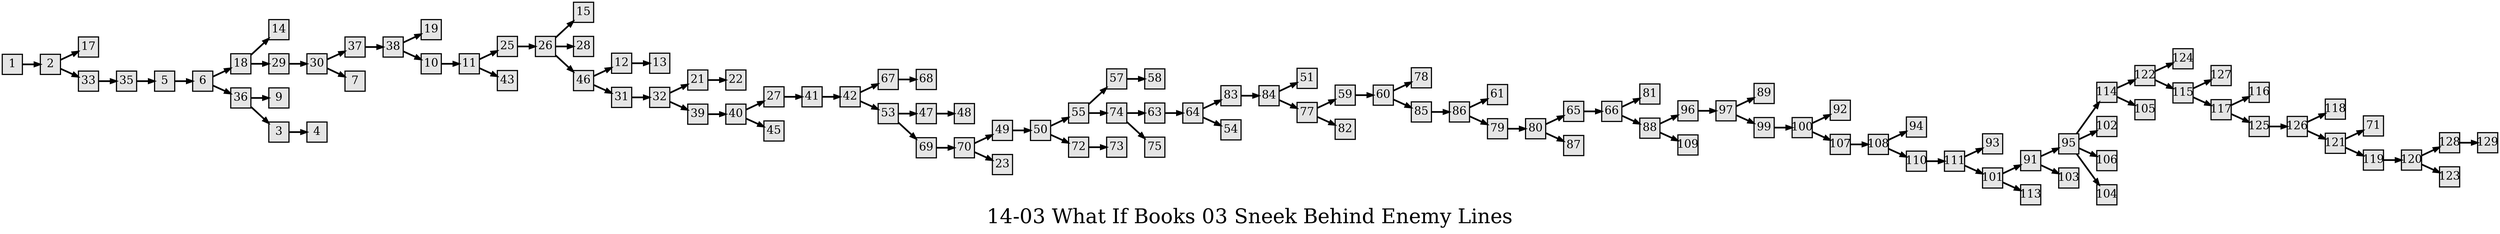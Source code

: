 digraph g{
  graph [ label="14-03 What If Books 03 Sneek Behind Enemy Lines" rankdir=LR, ordering=out, fontsize=36, nodesep="0.35", ranksep="0.45"];
  node  [shape=rect, penwidth=2, fontsize=20, style=filled, fillcolor=grey90, margin="0,0", labelfloat=true, regular=true, fixedsize=true];
  edge  [labelfloat=true, penwidth=3, fontsize=12];
  1 -> 2;
  2 -> 17;
  2 -> 33;
  3 -> 4;
  4;
  5 -> 6;
  6 -> 18;
  6 -> 36;
  7;
  9;
  10 -> 11;
  11 -> 25;
  11 -> 43;
  12 -> 13;
  13;
  14;
  15;
  17;
  18 -> 14;
  18 -> 29;
  19;
  21 -> 22;
  22;
  23;
  25 -> 26;
  26 -> 15;
  26 -> 28;
  26 -> 46;
  27 -> 41;
  28;
  29 -> 30;
  30 -> 37;
  30 -> 7;
  31 -> 32;
  32 -> 21;
  32 -> 39;
  33 -> 35;
  35 -> 5;
  36 -> 9;
  36 -> 3;
  37 -> 38;
  38 -> 19;
  38 -> 10;
  39 -> 40;
  40 -> 27;
  40 -> 45;
  41 -> 42;
  42 -> 67;
  42 -> 53;
  43;
  45;
  46 -> 12;
  46 -> 31;
  47 -> 48;
  48;
  49 -> 50;
  50 -> 55;
  50 -> 72;
  51;
  53 -> 47;
  53 -> 69;
  54;
  55 -> 57;
  55 -> 74;
  57 -> 58;
  58;
  59 -> 60;
  60 -> 78;
  60 -> 85;
  61;
  63 -> 64;
  64 -> 83;
  64 -> 54;
  65 -> 66;
  66 -> 81;
  66 -> 88;
  67 -> 68;
  68;
  69 -> 70;
  70 -> 49;
  70 -> 23;
  71;
  72 -> 73;
  73;
  74 -> 63;
  74 -> 75;
  75;
  77 -> 59;
  77 -> 82;
  78;
  79 -> 80;
  80 -> 65;
  80 -> 87;
  81;
  82;
  83 -> 84;
  84 -> 51;
  84 -> 77;
  85 -> 86;
  86 -> 61;
  86 -> 79;
  87;
  88 -> 96;
  88 -> 109;
  89;
  91 -> 95;
  91 -> 103;
  92;
  93;
  94;
  95 -> 114;
  95 -> 102;
  95 -> 106;
  95 -> 104;
  96 -> 97;
  97 -> 89;
  97 -> 99;
  99 -> 100;
  100 -> 92;
  100 -> 107;
  101 -> 91;
  101 -> 113;
  102;
  103;
  104;
  105;
  106;
  107 -> 108;
  108 -> 94;
  108 -> 110;
  109;
  110 -> 111;
  111 -> 93;
  111 -> 101;
  113;
  114 -> 122;
  114 -> 105;
  115 -> 127;
  115 -> 117;
  116;
  117 -> 116;
  117 -> 125;
  118;
  119 -> 120;
  120 -> 128;
  120 -> 123;
  121 -> 71;
  121 -> 119;
  122 -> 124;
  122 -> 115;
  123;
  124;
  125 -> 126;
  126 -> 118;
  126 -> 121;
  127;
  128 -> 129;
  129;
  
}

